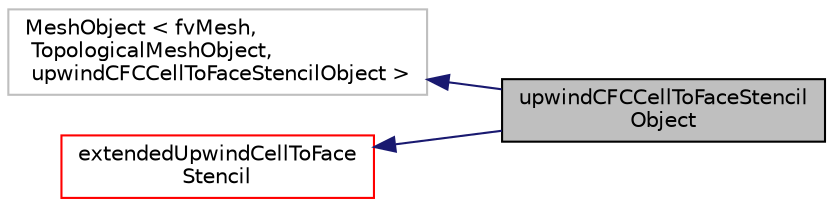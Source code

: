 digraph "upwindCFCCellToFaceStencilObject"
{
  bgcolor="transparent";
  edge [fontname="Helvetica",fontsize="10",labelfontname="Helvetica",labelfontsize="10"];
  node [fontname="Helvetica",fontsize="10",shape=record];
  rankdir="LR";
  Node1 [label="upwindCFCCellToFaceStencil\lObject",height=0.2,width=0.4,color="black", fillcolor="grey75", style="filled", fontcolor="black"];
  Node2 -> Node1 [dir="back",color="midnightblue",fontsize="10",style="solid",fontname="Helvetica"];
  Node2 [label="MeshObject    \< fvMesh,\l TopologicalMeshObject,\l upwindCFCCellToFaceStencilObject \>",height=0.2,width=0.4,color="grey75"];
  Node3 -> Node1 [dir="back",color="midnightblue",fontsize="10",style="solid",fontname="Helvetica"];
  Node3 [label="extendedUpwindCellToFace\lStencil",height=0.2,width=0.4,color="red",URL="$a00714.html",tooltip="Creates upwind stencil by shifting a centred stencil to upwind and downwind faces and optionally remo..."];
}
